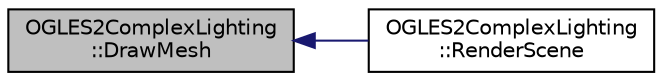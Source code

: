 digraph "OGLES2ComplexLighting::DrawMesh"
{
  edge [fontname="Helvetica",fontsize="10",labelfontname="Helvetica",labelfontsize="10"];
  node [fontname="Helvetica",fontsize="10",shape=record];
  rankdir="LR";
  Node1 [label="OGLES2ComplexLighting\l::DrawMesh",height=0.2,width=0.4,color="black", fillcolor="grey75", style="filled", fontcolor="black"];
  Node1 -> Node2 [dir="back",color="midnightblue",fontsize="10",style="solid",fontname="Helvetica"];
  Node2 [label="OGLES2ComplexLighting\l::RenderScene",height=0.2,width=0.4,color="black", fillcolor="white", style="filled",URL="$class_o_g_l_e_s2_complex_lighting.html#a6ae32066db380f292192074d3f444e5b"];
}
